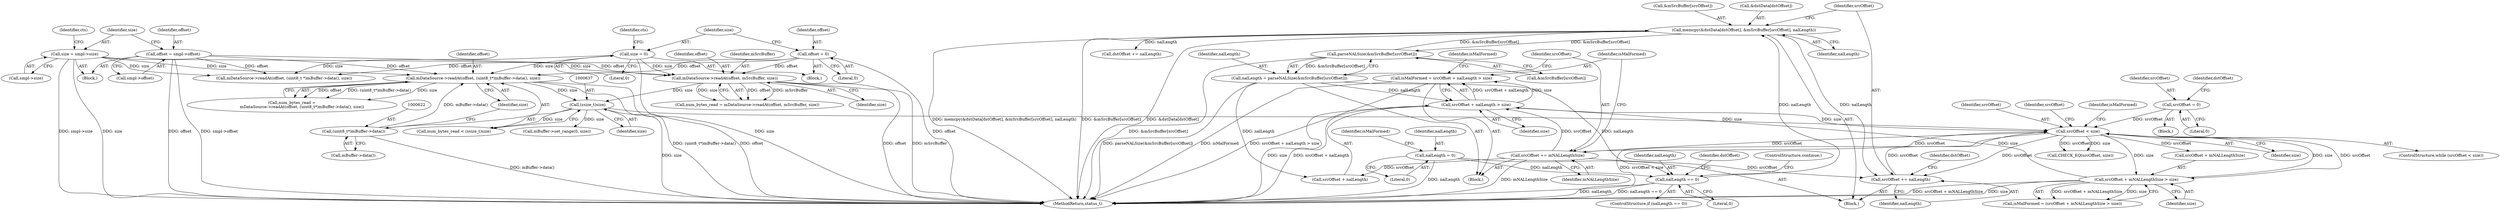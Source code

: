 digraph "1_Android_d48f0f145f8f0f4472bc0af668ac9a8bce44ba9b@integer" {
"1000705" [label="(Call,isMalFormed = srcOffset + nalLength > size)"];
"1000707" [label="(Call,srcOffset + nalLength > size)"];
"1000702" [label="(Call,srcOffset += mNALLengthSize)"];
"1000675" [label="(Call,srcOffset < size)"];
"1000667" [label="(Call,srcOffset = 0)"];
"1000769" [label="(Call,srcOffset += nalLength)"];
"1000759" [label="(Call,memcpy(&dstData[dstOffset], &mSrcBuffer[srcOffset], nalLength))"];
"1000697" [label="(Call,parseNALSize(&mSrcBuffer[srcOffset]))"];
"1000724" [label="(Call,nalLength == 0)"];
"1000688" [label="(Call,nalLength = 0)"];
"1000695" [label="(Call,nalLength = parseNALSize(&mSrcBuffer[srcOffset]))"];
"1000636" [label="(Call,(ssize_t)size)"];
"1000629" [label="(Call,mDataSource->readAt(offset, mSrcBuffer, size))"];
"1000327" [label="(Call,offset = smpl->offset)"];
"1000260" [label="(Call,offset = 0)"];
"1000332" [label="(Call,size = smpl->size)"];
"1000264" [label="(Call,size = 0)"];
"1000619" [label="(Call,mDataSource->readAt(offset, (uint8_t*)mBuffer->data(), size))"];
"1000621" [label="(Call,(uint8_t*)mBuffer->data())"];
"1000682" [label="(Call,srcOffset + mNALLengthSize > size)"];
"1000707" [label="(Call,srcOffset + nalLength > size)"];
"1000632" [label="(Identifier,size)"];
"1000261" [label="(Identifier,offset)"];
"1000705" [label="(Call,isMalFormed = srcOffset + nalLength > size)"];
"1000759" [label="(Call,memcpy(&dstData[dstOffset], &mSrcBuffer[srcOffset], nalLength))"];
"1000711" [label="(Identifier,size)"];
"1000769" [label="(Call,srcOffset += nalLength)"];
"1000667" [label="(Call,srcOffset = 0)"];
"1000713" [label="(Identifier,isMalFormed)"];
"1000636" [label="(Call,(ssize_t)size)"];
"1000265" [label="(Identifier,size)"];
"1000689" [label="(Identifier,nalLength)"];
"1000676" [label="(Identifier,srcOffset)"];
"1000776" [label="(Identifier,srcOffset)"];
"1000328" [label="(Identifier,offset)"];
"1000725" [label="(Identifier,nalLength)"];
"1000638" [label="(Identifier,size)"];
"1000694" [label="(Block,)"];
"1000659" [label="(Block,)"];
"1000772" [label="(Call,dstOffset += nalLength)"];
"1000669" [label="(Literal,0)"];
"1000770" [label="(Identifier,srcOffset)"];
"1000674" [label="(ControlStructure,while (srcOffset < size))"];
"1000830" [label="(MethodReturn,status_t)"];
"1000678" [label="(Block,)"];
"1000771" [label="(Identifier,nalLength)"];
"1000623" [label="(Call,mBuffer->data())"];
"1000698" [label="(Call,&mSrcBuffer[srcOffset])"];
"1000634" [label="(Call,num_bytes_read < (ssize_t)size)"];
"1000686" [label="(Identifier,size)"];
"1000760" [label="(Call,&dstData[dstOffset])"];
"1000334" [label="(Call,smpl->size)"];
"1000260" [label="(Call,offset = 0)"];
"1000723" [label="(ControlStructure,if (nalLength == 0))"];
"1000630" [label="(Identifier,offset)"];
"1000283" [label="(Block,)"];
"1000668" [label="(Identifier,srcOffset)"];
"1000708" [label="(Call,srcOffset + nalLength)"];
"1000680" [label="(Call,isMalFormed = (srcOffset + mNALLengthSize > size))"];
"1000631" [label="(Identifier,mSrcBuffer)"];
"1000262" [label="(Literal,0)"];
"1000672" [label="(Identifier,dstOffset)"];
"1000629" [label="(Call,mDataSource->readAt(offset, mSrcBuffer, size))"];
"1000105" [label="(Block,)"];
"1000726" [label="(Literal,0)"];
"1000682" [label="(Call,srcOffset + mNALLengthSize > size)"];
"1000617" [label="(Call,num_bytes_read =\n                mDataSource->readAt(offset, (uint8_t*)mBuffer->data(), size))"];
"1000327" [label="(Call,offset = smpl->offset)"];
"1000436" [label="(Call,mDataSource->readAt(offset, (uint8_t *)mBuffer->data(), size))"];
"1000773" [label="(Identifier,dstOffset)"];
"1000675" [label="(Call,srcOffset < size)"];
"1000269" [label="(Identifier,cts)"];
"1000624" [label="(Identifier,size)"];
"1000702" [label="(Call,srcOffset += mNALLengthSize)"];
"1000333" [label="(Identifier,size)"];
"1000627" [label="(Call,num_bytes_read = mDataSource->readAt(offset, mSrcBuffer, size))"];
"1000620" [label="(Identifier,offset)"];
"1000655" [label="(Call,mBuffer->set_range(0, size))"];
"1000732" [label="(Identifier,dstOffset)"];
"1000696" [label="(Identifier,nalLength)"];
"1000266" [label="(Literal,0)"];
"1000775" [label="(Call,CHECK_EQ(srcOffset, size))"];
"1000706" [label="(Identifier,isMalFormed)"];
"1000677" [label="(Identifier,size)"];
"1000728" [label="(ControlStructure,continue;)"];
"1000621" [label="(Call,(uint8_t*)mBuffer->data())"];
"1000681" [label="(Identifier,isMalFormed)"];
"1000703" [label="(Identifier,srcOffset)"];
"1000690" [label="(Literal,0)"];
"1000704" [label="(Identifier,mNALLengthSize)"];
"1000338" [label="(Identifier,cts)"];
"1000619" [label="(Call,mDataSource->readAt(offset, (uint8_t*)mBuffer->data(), size))"];
"1000697" [label="(Call,parseNALSize(&mSrcBuffer[srcOffset]))"];
"1000683" [label="(Call,srcOffset + mNALLengthSize)"];
"1000329" [label="(Call,smpl->offset)"];
"1000332" [label="(Call,size = smpl->size)"];
"1000768" [label="(Identifier,nalLength)"];
"1000264" [label="(Call,size = 0)"];
"1000688" [label="(Call,nalLength = 0)"];
"1000724" [label="(Call,nalLength == 0)"];
"1000693" [label="(Identifier,isMalFormed)"];
"1000764" [label="(Call,&mSrcBuffer[srcOffset])"];
"1000695" [label="(Call,nalLength = parseNALSize(&mSrcBuffer[srcOffset]))"];
"1000705" -> "1000694"  [label="AST: "];
"1000705" -> "1000707"  [label="CFG: "];
"1000706" -> "1000705"  [label="AST: "];
"1000707" -> "1000705"  [label="AST: "];
"1000713" -> "1000705"  [label="CFG: "];
"1000705" -> "1000830"  [label="DDG: isMalFormed"];
"1000705" -> "1000830"  [label="DDG: srcOffset + nalLength > size"];
"1000707" -> "1000705"  [label="DDG: srcOffset + nalLength"];
"1000707" -> "1000705"  [label="DDG: size"];
"1000707" -> "1000711"  [label="CFG: "];
"1000708" -> "1000707"  [label="AST: "];
"1000711" -> "1000707"  [label="AST: "];
"1000707" -> "1000830"  [label="DDG: size"];
"1000707" -> "1000830"  [label="DDG: srcOffset + nalLength"];
"1000707" -> "1000675"  [label="DDG: size"];
"1000702" -> "1000707"  [label="DDG: srcOffset"];
"1000695" -> "1000707"  [label="DDG: nalLength"];
"1000682" -> "1000707"  [label="DDG: size"];
"1000702" -> "1000694"  [label="AST: "];
"1000702" -> "1000704"  [label="CFG: "];
"1000703" -> "1000702"  [label="AST: "];
"1000704" -> "1000702"  [label="AST: "];
"1000706" -> "1000702"  [label="CFG: "];
"1000702" -> "1000830"  [label="DDG: mNALLengthSize"];
"1000702" -> "1000675"  [label="DDG: srcOffset"];
"1000675" -> "1000702"  [label="DDG: srcOffset"];
"1000702" -> "1000708"  [label="DDG: srcOffset"];
"1000702" -> "1000769"  [label="DDG: srcOffset"];
"1000675" -> "1000674"  [label="AST: "];
"1000675" -> "1000677"  [label="CFG: "];
"1000676" -> "1000675"  [label="AST: "];
"1000677" -> "1000675"  [label="AST: "];
"1000681" -> "1000675"  [label="CFG: "];
"1000776" -> "1000675"  [label="CFG: "];
"1000675" -> "1000830"  [label="DDG: srcOffset < size"];
"1000667" -> "1000675"  [label="DDG: srcOffset"];
"1000769" -> "1000675"  [label="DDG: srcOffset"];
"1000636" -> "1000675"  [label="DDG: size"];
"1000682" -> "1000675"  [label="DDG: size"];
"1000675" -> "1000682"  [label="DDG: srcOffset"];
"1000675" -> "1000682"  [label="DDG: size"];
"1000675" -> "1000683"  [label="DDG: srcOffset"];
"1000675" -> "1000769"  [label="DDG: srcOffset"];
"1000675" -> "1000775"  [label="DDG: srcOffset"];
"1000675" -> "1000775"  [label="DDG: size"];
"1000667" -> "1000659"  [label="AST: "];
"1000667" -> "1000669"  [label="CFG: "];
"1000668" -> "1000667"  [label="AST: "];
"1000669" -> "1000667"  [label="AST: "];
"1000672" -> "1000667"  [label="CFG: "];
"1000769" -> "1000678"  [label="AST: "];
"1000769" -> "1000771"  [label="CFG: "];
"1000770" -> "1000769"  [label="AST: "];
"1000771" -> "1000769"  [label="AST: "];
"1000773" -> "1000769"  [label="CFG: "];
"1000759" -> "1000769"  [label="DDG: nalLength"];
"1000759" -> "1000678"  [label="AST: "];
"1000759" -> "1000768"  [label="CFG: "];
"1000760" -> "1000759"  [label="AST: "];
"1000764" -> "1000759"  [label="AST: "];
"1000768" -> "1000759"  [label="AST: "];
"1000770" -> "1000759"  [label="CFG: "];
"1000759" -> "1000830"  [label="DDG: &dstData[dstOffset]"];
"1000759" -> "1000830"  [label="DDG: memcpy(&dstData[dstOffset], &mSrcBuffer[srcOffset], nalLength)"];
"1000759" -> "1000830"  [label="DDG: &mSrcBuffer[srcOffset]"];
"1000759" -> "1000697"  [label="DDG: &mSrcBuffer[srcOffset]"];
"1000697" -> "1000759"  [label="DDG: &mSrcBuffer[srcOffset]"];
"1000724" -> "1000759"  [label="DDG: nalLength"];
"1000759" -> "1000772"  [label="DDG: nalLength"];
"1000697" -> "1000695"  [label="AST: "];
"1000697" -> "1000698"  [label="CFG: "];
"1000698" -> "1000697"  [label="AST: "];
"1000695" -> "1000697"  [label="CFG: "];
"1000697" -> "1000830"  [label="DDG: &mSrcBuffer[srcOffset]"];
"1000697" -> "1000695"  [label="DDG: &mSrcBuffer[srcOffset]"];
"1000724" -> "1000723"  [label="AST: "];
"1000724" -> "1000726"  [label="CFG: "];
"1000725" -> "1000724"  [label="AST: "];
"1000726" -> "1000724"  [label="AST: "];
"1000728" -> "1000724"  [label="CFG: "];
"1000732" -> "1000724"  [label="CFG: "];
"1000724" -> "1000830"  [label="DDG: nalLength == 0"];
"1000724" -> "1000830"  [label="DDG: nalLength"];
"1000688" -> "1000724"  [label="DDG: nalLength"];
"1000695" -> "1000724"  [label="DDG: nalLength"];
"1000688" -> "1000678"  [label="AST: "];
"1000688" -> "1000690"  [label="CFG: "];
"1000689" -> "1000688"  [label="AST: "];
"1000690" -> "1000688"  [label="AST: "];
"1000693" -> "1000688"  [label="CFG: "];
"1000688" -> "1000830"  [label="DDG: nalLength"];
"1000695" -> "1000694"  [label="AST: "];
"1000696" -> "1000695"  [label="AST: "];
"1000703" -> "1000695"  [label="CFG: "];
"1000695" -> "1000830"  [label="DDG: parseNALSize(&mSrcBuffer[srcOffset])"];
"1000695" -> "1000708"  [label="DDG: nalLength"];
"1000636" -> "1000634"  [label="AST: "];
"1000636" -> "1000638"  [label="CFG: "];
"1000637" -> "1000636"  [label="AST: "];
"1000638" -> "1000636"  [label="AST: "];
"1000634" -> "1000636"  [label="CFG: "];
"1000636" -> "1000830"  [label="DDG: size"];
"1000636" -> "1000634"  [label="DDG: size"];
"1000629" -> "1000636"  [label="DDG: size"];
"1000619" -> "1000636"  [label="DDG: size"];
"1000636" -> "1000655"  [label="DDG: size"];
"1000629" -> "1000627"  [label="AST: "];
"1000629" -> "1000632"  [label="CFG: "];
"1000630" -> "1000629"  [label="AST: "];
"1000631" -> "1000629"  [label="AST: "];
"1000632" -> "1000629"  [label="AST: "];
"1000627" -> "1000629"  [label="CFG: "];
"1000629" -> "1000830"  [label="DDG: offset"];
"1000629" -> "1000830"  [label="DDG: mSrcBuffer"];
"1000629" -> "1000627"  [label="DDG: offset"];
"1000629" -> "1000627"  [label="DDG: mSrcBuffer"];
"1000629" -> "1000627"  [label="DDG: size"];
"1000327" -> "1000629"  [label="DDG: offset"];
"1000260" -> "1000629"  [label="DDG: offset"];
"1000332" -> "1000629"  [label="DDG: size"];
"1000264" -> "1000629"  [label="DDG: size"];
"1000327" -> "1000283"  [label="AST: "];
"1000327" -> "1000329"  [label="CFG: "];
"1000328" -> "1000327"  [label="AST: "];
"1000329" -> "1000327"  [label="AST: "];
"1000333" -> "1000327"  [label="CFG: "];
"1000327" -> "1000830"  [label="DDG: offset"];
"1000327" -> "1000830"  [label="DDG: smpl->offset"];
"1000327" -> "1000436"  [label="DDG: offset"];
"1000327" -> "1000619"  [label="DDG: offset"];
"1000260" -> "1000105"  [label="AST: "];
"1000260" -> "1000262"  [label="CFG: "];
"1000261" -> "1000260"  [label="AST: "];
"1000262" -> "1000260"  [label="AST: "];
"1000265" -> "1000260"  [label="CFG: "];
"1000260" -> "1000830"  [label="DDG: offset"];
"1000260" -> "1000436"  [label="DDG: offset"];
"1000260" -> "1000619"  [label="DDG: offset"];
"1000332" -> "1000283"  [label="AST: "];
"1000332" -> "1000334"  [label="CFG: "];
"1000333" -> "1000332"  [label="AST: "];
"1000334" -> "1000332"  [label="AST: "];
"1000338" -> "1000332"  [label="CFG: "];
"1000332" -> "1000830"  [label="DDG: smpl->size"];
"1000332" -> "1000830"  [label="DDG: size"];
"1000332" -> "1000436"  [label="DDG: size"];
"1000332" -> "1000619"  [label="DDG: size"];
"1000264" -> "1000105"  [label="AST: "];
"1000264" -> "1000266"  [label="CFG: "];
"1000265" -> "1000264"  [label="AST: "];
"1000266" -> "1000264"  [label="AST: "];
"1000269" -> "1000264"  [label="CFG: "];
"1000264" -> "1000830"  [label="DDG: size"];
"1000264" -> "1000436"  [label="DDG: size"];
"1000264" -> "1000619"  [label="DDG: size"];
"1000619" -> "1000617"  [label="AST: "];
"1000619" -> "1000624"  [label="CFG: "];
"1000620" -> "1000619"  [label="AST: "];
"1000621" -> "1000619"  [label="AST: "];
"1000624" -> "1000619"  [label="AST: "];
"1000617" -> "1000619"  [label="CFG: "];
"1000619" -> "1000830"  [label="DDG: (uint8_t*)mBuffer->data()"];
"1000619" -> "1000830"  [label="DDG: offset"];
"1000619" -> "1000617"  [label="DDG: offset"];
"1000619" -> "1000617"  [label="DDG: (uint8_t*)mBuffer->data()"];
"1000619" -> "1000617"  [label="DDG: size"];
"1000621" -> "1000619"  [label="DDG: mBuffer->data()"];
"1000621" -> "1000623"  [label="CFG: "];
"1000622" -> "1000621"  [label="AST: "];
"1000623" -> "1000621"  [label="AST: "];
"1000624" -> "1000621"  [label="CFG: "];
"1000621" -> "1000830"  [label="DDG: mBuffer->data()"];
"1000682" -> "1000680"  [label="AST: "];
"1000682" -> "1000686"  [label="CFG: "];
"1000683" -> "1000682"  [label="AST: "];
"1000686" -> "1000682"  [label="AST: "];
"1000680" -> "1000682"  [label="CFG: "];
"1000682" -> "1000830"  [label="DDG: srcOffset + mNALLengthSize"];
"1000682" -> "1000830"  [label="DDG: size"];
"1000682" -> "1000680"  [label="DDG: srcOffset + mNALLengthSize"];
"1000682" -> "1000680"  [label="DDG: size"];
}
